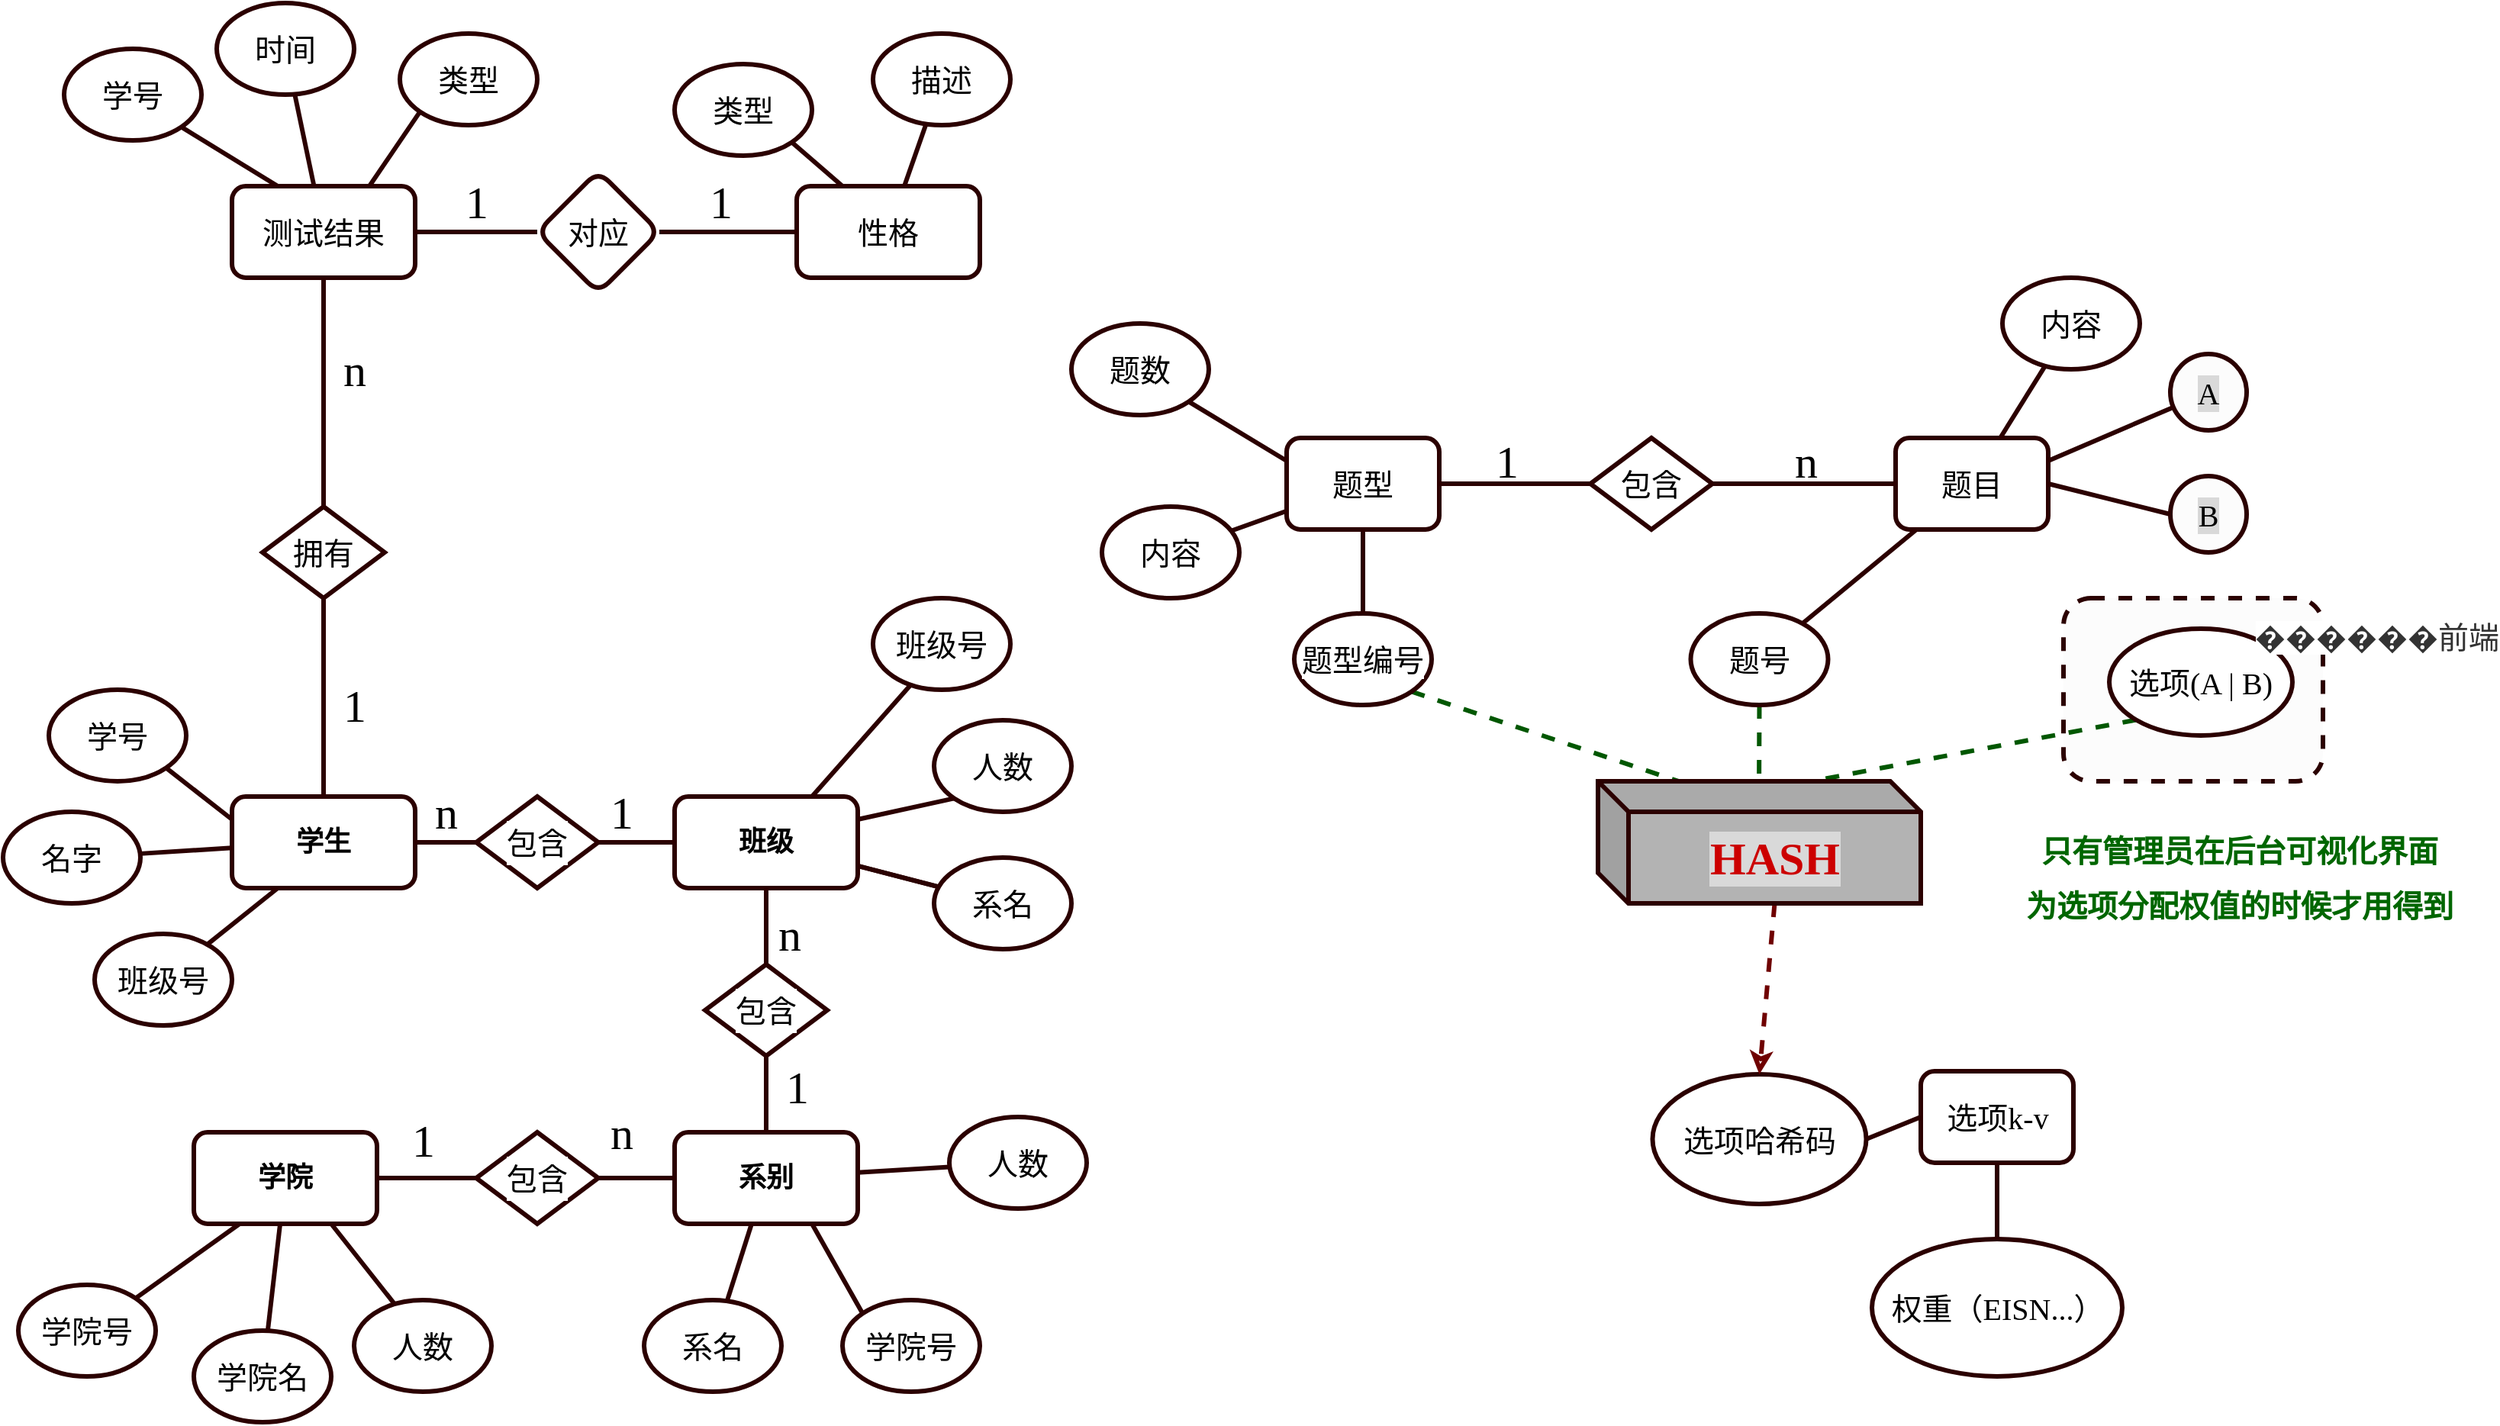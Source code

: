 <mxfile version="18.1.3" type="github">
  <diagram id="qG5074VbgZ858oA-u2bF" name="Page-1">
    <mxGraphModel dx="1176" dy="1873" grid="1" gridSize="10" guides="1" tooltips="1" connect="1" arrows="1" fold="1" page="1" pageScale="1" pageWidth="827" pageHeight="1169" math="0" shadow="0">
      <root>
        <mxCell id="0" />
        <mxCell id="1" parent="0" />
        <mxCell id="IEl4pKbomUtRXo-w_HsP-146" value="" style="rounded=1;whiteSpace=wrap;html=1;labelBackgroundColor=#D9D9D9;fontFamily=Comic Sans MS;fontSize=30;fontColor=#000000;strokeColor=#2B0000;strokeWidth=3;fillColor=#FCFCFC;dashed=1;" vertex="1" parent="1">
          <mxGeometry x="1390" y="230" width="170" height="120" as="geometry" />
        </mxCell>
        <mxCell id="IEl4pKbomUtRXo-w_HsP-25" style="rounded=0;orthogonalLoop=1;jettySize=auto;html=1;exitX=0.25;exitY=1;exitDx=0;exitDy=0;fontFamily=Comic Sans MS;fontSize=20;fontColor=default;startArrow=none;startFill=0;endArrow=none;endFill=0;strokeColor=#2B0000;strokeWidth=3;" edge="1" parent="1" source="IEl4pKbomUtRXo-w_HsP-2" target="IEl4pKbomUtRXo-w_HsP-24">
          <mxGeometry relative="1" as="geometry" />
        </mxCell>
        <mxCell id="IEl4pKbomUtRXo-w_HsP-2" value="&lt;h2&gt;&lt;font&gt;学生&lt;/font&gt;&lt;/h2&gt;" style="rounded=1;whiteSpace=wrap;html=1;labelBackgroundColor=default;fontFamily=Comic Sans MS;fontSize=12;fontColor=default;strokeColor=#2B0000;fillColor=default;fontStyle=1;strokeWidth=3;" vertex="1" parent="1">
          <mxGeometry x="190" y="360" width="120" height="60" as="geometry" />
        </mxCell>
        <mxCell id="IEl4pKbomUtRXo-w_HsP-20" value="" style="edgeStyle=orthogonalEdgeStyle;curved=1;rounded=0;orthogonalLoop=1;jettySize=auto;html=1;fontFamily=Comic Sans MS;fontSize=20;fontColor=default;startArrow=none;startFill=0;endArrow=none;endFill=0;strokeColor=#2B0000;strokeWidth=3;" edge="1" parent="1" source="IEl4pKbomUtRXo-w_HsP-3" target="IEl4pKbomUtRXo-w_HsP-8">
          <mxGeometry relative="1" as="geometry" />
        </mxCell>
        <mxCell id="IEl4pKbomUtRXo-w_HsP-31" style="edgeStyle=none;rounded=0;orthogonalLoop=1;jettySize=auto;html=1;exitX=0.75;exitY=0;exitDx=0;exitDy=0;entryX=0.28;entryY=0.937;entryDx=0;entryDy=0;entryPerimeter=0;fontFamily=Comic Sans MS;fontSize=20;fontColor=default;startArrow=none;startFill=0;endArrow=none;endFill=0;strokeColor=#2B0000;strokeWidth=3;" edge="1" parent="1" source="IEl4pKbomUtRXo-w_HsP-3" target="IEl4pKbomUtRXo-w_HsP-28">
          <mxGeometry relative="1" as="geometry" />
        </mxCell>
        <mxCell id="IEl4pKbomUtRXo-w_HsP-32" value="" style="edgeStyle=none;rounded=0;orthogonalLoop=1;jettySize=auto;html=1;fontFamily=Comic Sans MS;fontSize=20;fontColor=default;startArrow=none;startFill=0;endArrow=none;endFill=0;strokeColor=#2B0000;strokeWidth=3;" edge="1" parent="1" source="IEl4pKbomUtRXo-w_HsP-3" target="IEl4pKbomUtRXo-w_HsP-30">
          <mxGeometry relative="1" as="geometry" />
        </mxCell>
        <mxCell id="IEl4pKbomUtRXo-w_HsP-33" value="" style="edgeStyle=none;rounded=0;orthogonalLoop=1;jettySize=auto;html=1;fontFamily=Comic Sans MS;fontSize=20;fontColor=default;startArrow=none;startFill=0;endArrow=none;endFill=0;strokeColor=#2B0000;strokeWidth=3;" edge="1" parent="1" source="IEl4pKbomUtRXo-w_HsP-3" target="IEl4pKbomUtRXo-w_HsP-30">
          <mxGeometry relative="1" as="geometry" />
        </mxCell>
        <mxCell id="IEl4pKbomUtRXo-w_HsP-3" value="&lt;h2&gt;班级&lt;/h2&gt;" style="rounded=1;whiteSpace=wrap;html=1;labelBackgroundColor=default;fontFamily=Comic Sans MS;fontSize=12;fontColor=default;strokeColor=#2B0000;fillColor=default;fontStyle=1;strokeWidth=3;" vertex="1" parent="1">
          <mxGeometry x="480" y="360" width="120" height="60" as="geometry" />
        </mxCell>
        <mxCell id="IEl4pKbomUtRXo-w_HsP-18" value="" style="edgeStyle=orthogonalEdgeStyle;curved=1;rounded=0;orthogonalLoop=1;jettySize=auto;html=1;fontFamily=Comic Sans MS;fontSize=20;fontColor=default;startArrow=none;startFill=0;endArrow=none;endFill=0;strokeColor=#2B0000;strokeWidth=3;" edge="1" parent="1" source="IEl4pKbomUtRXo-w_HsP-4" target="IEl4pKbomUtRXo-w_HsP-7">
          <mxGeometry relative="1" as="geometry" />
        </mxCell>
        <mxCell id="IEl4pKbomUtRXo-w_HsP-37" value="" style="edgeStyle=none;rounded=0;orthogonalLoop=1;jettySize=auto;html=1;fontFamily=Comic Sans MS;fontSize=20;fontColor=default;startArrow=none;startFill=0;endArrow=none;endFill=0;strokeColor=#2B0000;strokeWidth=3;" edge="1" parent="1" source="IEl4pKbomUtRXo-w_HsP-4" target="IEl4pKbomUtRXo-w_HsP-36">
          <mxGeometry relative="1" as="geometry" />
        </mxCell>
        <mxCell id="IEl4pKbomUtRXo-w_HsP-142" value="" style="edgeStyle=none;rounded=0;orthogonalLoop=1;jettySize=auto;html=1;fontFamily=Comic Sans MS;fontSize=30;fontColor=#000000;startArrow=none;startFill=0;endArrow=none;endFill=0;strokeColor=#2B0000;strokeWidth=3;" edge="1" parent="1" source="IEl4pKbomUtRXo-w_HsP-4" target="IEl4pKbomUtRXo-w_HsP-140">
          <mxGeometry relative="1" as="geometry" />
        </mxCell>
        <mxCell id="IEl4pKbomUtRXo-w_HsP-4" value="&lt;h2 style=&quot;&quot;&gt;系别&lt;/h2&gt;" style="rounded=1;whiteSpace=wrap;html=1;labelBackgroundColor=default;fontFamily=Comic Sans MS;fontSize=12;fontColor=default;strokeColor=#2B0000;fillColor=default;fontStyle=1;strokeWidth=3;" vertex="1" parent="1">
          <mxGeometry x="480" y="580" width="120" height="60" as="geometry" />
        </mxCell>
        <mxCell id="IEl4pKbomUtRXo-w_HsP-104" value="" style="edgeStyle=none;rounded=0;orthogonalLoop=1;jettySize=auto;html=1;fontFamily=Comic Sans MS;fontSize=30;fontColor=#000000;startArrow=none;startFill=0;endArrow=none;endFill=0;strokeColor=#2B0000;strokeWidth=3;" edge="1" parent="1" source="IEl4pKbomUtRXo-w_HsP-5" target="IEl4pKbomUtRXo-w_HsP-6">
          <mxGeometry relative="1" as="geometry" />
        </mxCell>
        <mxCell id="IEl4pKbomUtRXo-w_HsP-144" style="edgeStyle=none;rounded=0;orthogonalLoop=1;jettySize=auto;html=1;exitX=0.75;exitY=1;exitDx=0;exitDy=0;entryX=0.289;entryY=0.032;entryDx=0;entryDy=0;entryPerimeter=0;fontFamily=Comic Sans MS;fontSize=30;fontColor=#000000;startArrow=none;startFill=0;endArrow=none;endFill=0;strokeColor=#2B0000;strokeWidth=3;" edge="1" parent="1" source="IEl4pKbomUtRXo-w_HsP-5" target="IEl4pKbomUtRXo-w_HsP-143">
          <mxGeometry relative="1" as="geometry" />
        </mxCell>
        <mxCell id="IEl4pKbomUtRXo-w_HsP-5" value="&lt;h2 style=&quot;&quot;&gt;学院&lt;/h2&gt;" style="rounded=1;whiteSpace=wrap;html=1;labelBackgroundColor=default;fontFamily=Comic Sans MS;fontSize=12;fontColor=default;strokeColor=#2B0000;fillColor=default;fontStyle=1;strokeWidth=3;" vertex="1" parent="1">
          <mxGeometry x="165" y="580" width="120" height="60" as="geometry" />
        </mxCell>
        <mxCell id="IEl4pKbomUtRXo-w_HsP-17" style="edgeStyle=orthogonalEdgeStyle;curved=1;rounded=0;orthogonalLoop=1;jettySize=auto;html=1;exitX=1;exitY=0.5;exitDx=0;exitDy=0;entryX=0;entryY=0.5;entryDx=0;entryDy=0;fontFamily=Comic Sans MS;fontSize=20;fontColor=default;startArrow=none;startFill=0;endArrow=none;endFill=0;strokeColor=#2B0000;strokeWidth=3;" edge="1" parent="1" source="IEl4pKbomUtRXo-w_HsP-6" target="IEl4pKbomUtRXo-w_HsP-4">
          <mxGeometry relative="1" as="geometry" />
        </mxCell>
        <mxCell id="IEl4pKbomUtRXo-w_HsP-6" value="&lt;span style=&quot;font-size: 20px;&quot;&gt;包含&lt;/span&gt;" style="rhombus;whiteSpace=wrap;html=1;labelBackgroundColor=default;fontFamily=Comic Sans MS;fontSize=24;fontColor=default;strokeColor=#2B0000;fillColor=default;strokeWidth=3;" vertex="1" parent="1">
          <mxGeometry x="350" y="580" width="80" height="60" as="geometry" />
        </mxCell>
        <mxCell id="IEl4pKbomUtRXo-w_HsP-19" value="" style="edgeStyle=orthogonalEdgeStyle;curved=1;rounded=0;orthogonalLoop=1;jettySize=auto;html=1;fontFamily=Comic Sans MS;fontSize=20;fontColor=default;startArrow=none;startFill=0;endArrow=none;endFill=0;strokeColor=#2B0000;strokeWidth=3;" edge="1" parent="1" source="IEl4pKbomUtRXo-w_HsP-7" target="IEl4pKbomUtRXo-w_HsP-3">
          <mxGeometry relative="1" as="geometry" />
        </mxCell>
        <mxCell id="IEl4pKbomUtRXo-w_HsP-7" value="&lt;span style=&quot;font-size: 20px;&quot;&gt;包含&lt;/span&gt;" style="rhombus;whiteSpace=wrap;html=1;labelBackgroundColor=default;fontFamily=Comic Sans MS;fontSize=24;fontColor=default;strokeColor=#2B0000;fillColor=default;strokeWidth=3;" vertex="1" parent="1">
          <mxGeometry x="500" y="470" width="80" height="60" as="geometry" />
        </mxCell>
        <mxCell id="IEl4pKbomUtRXo-w_HsP-21" value="" style="edgeStyle=orthogonalEdgeStyle;curved=1;rounded=0;orthogonalLoop=1;jettySize=auto;html=1;fontFamily=Comic Sans MS;fontSize=20;fontColor=default;startArrow=none;startFill=0;endArrow=none;endFill=0;strokeColor=#2B0000;strokeWidth=3;" edge="1" parent="1" source="IEl4pKbomUtRXo-w_HsP-8" target="IEl4pKbomUtRXo-w_HsP-2">
          <mxGeometry relative="1" as="geometry" />
        </mxCell>
        <mxCell id="IEl4pKbomUtRXo-w_HsP-8" value="&lt;font style=&quot;font-size: 20px;&quot;&gt;包含&lt;/font&gt;" style="rhombus;whiteSpace=wrap;html=1;labelBackgroundColor=default;fontFamily=Comic Sans MS;fontSize=24;fontColor=default;strokeColor=#2B0000;fillColor=default;strokeWidth=3;" vertex="1" parent="1">
          <mxGeometry x="350" y="360" width="80" height="60" as="geometry" />
        </mxCell>
        <mxCell id="IEl4pKbomUtRXo-w_HsP-27" style="edgeStyle=none;rounded=0;orthogonalLoop=1;jettySize=auto;html=1;exitX=1;exitY=1;exitDx=0;exitDy=0;entryX=0;entryY=0.25;entryDx=0;entryDy=0;fontFamily=Comic Sans MS;fontSize=20;fontColor=default;startArrow=none;startFill=0;endArrow=none;endFill=0;strokeColor=#2B0000;strokeWidth=3;" edge="1" parent="1" source="IEl4pKbomUtRXo-w_HsP-22" target="IEl4pKbomUtRXo-w_HsP-2">
          <mxGeometry relative="1" as="geometry" />
        </mxCell>
        <mxCell id="IEl4pKbomUtRXo-w_HsP-22" value="学号" style="ellipse;whiteSpace=wrap;html=1;labelBackgroundColor=default;fontFamily=Comic Sans MS;fontSize=20;fontColor=default;strokeColor=#2B0000;fillColor=default;strokeWidth=3;" vertex="1" parent="1">
          <mxGeometry x="70" y="290" width="90" height="60" as="geometry" />
        </mxCell>
        <mxCell id="IEl4pKbomUtRXo-w_HsP-26" value="" style="edgeStyle=none;rounded=0;orthogonalLoop=1;jettySize=auto;html=1;fontFamily=Comic Sans MS;fontSize=20;fontColor=default;startArrow=none;startFill=0;endArrow=none;endFill=0;strokeColor=#2B0000;strokeWidth=3;" edge="1" parent="1" source="IEl4pKbomUtRXo-w_HsP-23" target="IEl4pKbomUtRXo-w_HsP-2">
          <mxGeometry relative="1" as="geometry" />
        </mxCell>
        <mxCell id="IEl4pKbomUtRXo-w_HsP-23" value="名字" style="ellipse;whiteSpace=wrap;html=1;labelBackgroundColor=default;fontFamily=Comic Sans MS;fontSize=20;fontColor=default;strokeColor=#2B0000;fillColor=default;strokeWidth=3;" vertex="1" parent="1">
          <mxGeometry x="40" y="370" width="90" height="60" as="geometry" />
        </mxCell>
        <mxCell id="IEl4pKbomUtRXo-w_HsP-24" value="班级号" style="ellipse;whiteSpace=wrap;html=1;labelBackgroundColor=default;fontFamily=Comic Sans MS;fontSize=20;fontColor=default;strokeColor=#2B0000;fillColor=default;strokeWidth=3;" vertex="1" parent="1">
          <mxGeometry x="100" y="450" width="90" height="60" as="geometry" />
        </mxCell>
        <mxCell id="IEl4pKbomUtRXo-w_HsP-28" value="班级号" style="ellipse;whiteSpace=wrap;html=1;labelBackgroundColor=default;fontFamily=Comic Sans MS;fontSize=20;fontColor=default;strokeColor=#2B0000;fillColor=default;strokeWidth=3;" vertex="1" parent="1">
          <mxGeometry x="610" y="230" width="90" height="60" as="geometry" />
        </mxCell>
        <mxCell id="IEl4pKbomUtRXo-w_HsP-34" style="edgeStyle=none;rounded=0;orthogonalLoop=1;jettySize=auto;html=1;exitX=0;exitY=1;exitDx=0;exitDy=0;entryX=1;entryY=0.25;entryDx=0;entryDy=0;fontFamily=Comic Sans MS;fontSize=20;fontColor=default;startArrow=none;startFill=0;endArrow=none;endFill=0;strokeColor=#2B0000;strokeWidth=3;" edge="1" parent="1" source="IEl4pKbomUtRXo-w_HsP-29" target="IEl4pKbomUtRXo-w_HsP-3">
          <mxGeometry relative="1" as="geometry" />
        </mxCell>
        <mxCell id="IEl4pKbomUtRXo-w_HsP-29" value="人数" style="ellipse;whiteSpace=wrap;html=1;labelBackgroundColor=default;fontFamily=Comic Sans MS;fontSize=20;fontColor=default;strokeColor=#2B0000;fillColor=default;strokeWidth=3;" vertex="1" parent="1">
          <mxGeometry x="650" y="310" width="90" height="60" as="geometry" />
        </mxCell>
        <mxCell id="IEl4pKbomUtRXo-w_HsP-30" value="系名" style="ellipse;whiteSpace=wrap;html=1;labelBackgroundColor=default;fontFamily=Comic Sans MS;fontSize=20;fontColor=default;strokeColor=#2B0000;fillColor=default;strokeWidth=3;" vertex="1" parent="1">
          <mxGeometry x="650" y="400" width="90" height="60" as="geometry" />
        </mxCell>
        <mxCell id="IEl4pKbomUtRXo-w_HsP-39" style="edgeStyle=none;rounded=0;orthogonalLoop=1;jettySize=auto;html=1;exitX=0;exitY=0;exitDx=0;exitDy=0;entryX=0.75;entryY=1;entryDx=0;entryDy=0;fontFamily=Comic Sans MS;fontSize=20;fontColor=default;startArrow=none;startFill=0;endArrow=none;endFill=0;strokeColor=#2B0000;strokeWidth=3;" edge="1" parent="1" source="IEl4pKbomUtRXo-w_HsP-35" target="IEl4pKbomUtRXo-w_HsP-4">
          <mxGeometry relative="1" as="geometry" />
        </mxCell>
        <mxCell id="IEl4pKbomUtRXo-w_HsP-35" value="学院号" style="ellipse;whiteSpace=wrap;html=1;labelBackgroundColor=default;fontFamily=Comic Sans MS;fontSize=20;fontColor=default;strokeColor=#2B0000;fillColor=default;strokeWidth=3;" vertex="1" parent="1">
          <mxGeometry x="590" y="690" width="90" height="60" as="geometry" />
        </mxCell>
        <mxCell id="IEl4pKbomUtRXo-w_HsP-36" value="系名" style="ellipse;whiteSpace=wrap;html=1;labelBackgroundColor=default;fontFamily=Comic Sans MS;fontSize=20;fontColor=default;strokeColor=#2B0000;fillColor=default;strokeWidth=3;" vertex="1" parent="1">
          <mxGeometry x="460" y="690" width="90" height="60" as="geometry" />
        </mxCell>
        <mxCell id="IEl4pKbomUtRXo-w_HsP-42" style="edgeStyle=none;rounded=0;orthogonalLoop=1;jettySize=auto;html=1;exitX=1;exitY=0;exitDx=0;exitDy=0;entryX=0.25;entryY=1;entryDx=0;entryDy=0;fontFamily=Comic Sans MS;fontSize=20;fontColor=default;startArrow=none;startFill=0;endArrow=none;endFill=0;strokeColor=#2B0000;strokeWidth=3;" edge="1" parent="1" source="IEl4pKbomUtRXo-w_HsP-40" target="IEl4pKbomUtRXo-w_HsP-5">
          <mxGeometry relative="1" as="geometry" />
        </mxCell>
        <mxCell id="IEl4pKbomUtRXo-w_HsP-40" value="学院号" style="ellipse;whiteSpace=wrap;html=1;labelBackgroundColor=default;fontFamily=Comic Sans MS;fontSize=20;fontColor=default;strokeColor=#2B0000;fillColor=default;strokeWidth=3;" vertex="1" parent="1">
          <mxGeometry x="50" y="680" width="90" height="60" as="geometry" />
        </mxCell>
        <mxCell id="IEl4pKbomUtRXo-w_HsP-43" value="" style="edgeStyle=none;rounded=0;orthogonalLoop=1;jettySize=auto;html=1;fontFamily=Comic Sans MS;fontSize=20;fontColor=default;startArrow=none;startFill=0;endArrow=none;endFill=0;strokeColor=#2B0000;strokeWidth=3;" edge="1" parent="1" source="IEl4pKbomUtRXo-w_HsP-41" target="IEl4pKbomUtRXo-w_HsP-5">
          <mxGeometry relative="1" as="geometry" />
        </mxCell>
        <mxCell id="IEl4pKbomUtRXo-w_HsP-41" value="学院名" style="ellipse;whiteSpace=wrap;html=1;labelBackgroundColor=default;fontFamily=Comic Sans MS;fontSize=20;fontColor=default;strokeColor=#2B0000;fillColor=default;strokeWidth=3;" vertex="1" parent="1">
          <mxGeometry x="165" y="710" width="90" height="60" as="geometry" />
        </mxCell>
        <mxCell id="IEl4pKbomUtRXo-w_HsP-46" value="" style="edgeStyle=none;rounded=0;orthogonalLoop=1;jettySize=auto;html=1;fontFamily=Comic Sans MS;fontSize=20;fontColor=default;startArrow=none;startFill=0;endArrow=none;endFill=0;strokeColor=#2B0000;strokeWidth=3;" edge="1" parent="1" source="IEl4pKbomUtRXo-w_HsP-44" target="IEl4pKbomUtRXo-w_HsP-45">
          <mxGeometry relative="1" as="geometry" />
        </mxCell>
        <mxCell id="IEl4pKbomUtRXo-w_HsP-118" value="" style="edgeStyle=none;rounded=0;orthogonalLoop=1;jettySize=auto;html=1;fontFamily=Comic Sans MS;fontSize=30;fontColor=#000000;startArrow=none;startFill=0;endArrow=none;endFill=0;strokeColor=#2B0000;strokeWidth=3;" edge="1" parent="1" source="IEl4pKbomUtRXo-w_HsP-44" target="IEl4pKbomUtRXo-w_HsP-117">
          <mxGeometry relative="1" as="geometry" />
        </mxCell>
        <mxCell id="IEl4pKbomUtRXo-w_HsP-44" value="测试结果" style="rounded=1;whiteSpace=wrap;html=1;labelBackgroundColor=default;fontFamily=Comic Sans MS;fontSize=20;fontColor=default;strokeColor=#2B0000;fillColor=default;strokeWidth=3;" vertex="1" parent="1">
          <mxGeometry x="190" y="-40" width="120" height="60" as="geometry" />
        </mxCell>
        <mxCell id="IEl4pKbomUtRXo-w_HsP-47" value="" style="edgeStyle=none;rounded=0;orthogonalLoop=1;jettySize=auto;html=1;fontFamily=Comic Sans MS;fontSize=20;fontColor=default;startArrow=none;startFill=0;endArrow=none;endFill=0;strokeColor=#2B0000;strokeWidth=3;" edge="1" parent="1" source="IEl4pKbomUtRXo-w_HsP-45" target="IEl4pKbomUtRXo-w_HsP-2">
          <mxGeometry relative="1" as="geometry" />
        </mxCell>
        <mxCell id="IEl4pKbomUtRXo-w_HsP-45" value="拥有" style="rhombus;whiteSpace=wrap;html=1;labelBackgroundColor=default;fontFamily=Comic Sans MS;fontSize=20;fontColor=default;strokeColor=#2B0000;fillColor=default;strokeWidth=3;" vertex="1" parent="1">
          <mxGeometry x="210" y="170" width="80" height="60" as="geometry" />
        </mxCell>
        <mxCell id="IEl4pKbomUtRXo-w_HsP-51" style="edgeStyle=none;rounded=0;orthogonalLoop=1;jettySize=auto;html=1;exitX=1;exitY=1;exitDx=0;exitDy=0;entryX=0.25;entryY=0;entryDx=0;entryDy=0;fontFamily=Comic Sans MS;fontSize=20;fontColor=default;startArrow=none;startFill=0;endArrow=none;endFill=0;strokeColor=#2B0000;strokeWidth=3;" edge="1" parent="1" source="IEl4pKbomUtRXo-w_HsP-48" target="IEl4pKbomUtRXo-w_HsP-44">
          <mxGeometry relative="1" as="geometry" />
        </mxCell>
        <mxCell id="IEl4pKbomUtRXo-w_HsP-48" value="学号" style="ellipse;whiteSpace=wrap;html=1;labelBackgroundColor=default;fontFamily=Comic Sans MS;fontSize=20;fontColor=default;strokeColor=#2B0000;fillColor=default;strokeWidth=3;" vertex="1" parent="1">
          <mxGeometry x="80" y="-130" width="90" height="60" as="geometry" />
        </mxCell>
        <mxCell id="IEl4pKbomUtRXo-w_HsP-52" value="" style="edgeStyle=none;rounded=0;orthogonalLoop=1;jettySize=auto;html=1;fontFamily=Comic Sans MS;fontSize=20;fontColor=default;startArrow=none;startFill=0;endArrow=none;endFill=0;strokeColor=#2B0000;strokeWidth=3;" edge="1" parent="1" source="IEl4pKbomUtRXo-w_HsP-49" target="IEl4pKbomUtRXo-w_HsP-44">
          <mxGeometry relative="1" as="geometry" />
        </mxCell>
        <mxCell id="IEl4pKbomUtRXo-w_HsP-49" value="时间" style="ellipse;whiteSpace=wrap;html=1;labelBackgroundColor=default;fontFamily=Comic Sans MS;fontSize=20;fontColor=default;strokeColor=#2B0000;fillColor=default;strokeWidth=3;" vertex="1" parent="1">
          <mxGeometry x="180" y="-160" width="90" height="60" as="geometry" />
        </mxCell>
        <mxCell id="IEl4pKbomUtRXo-w_HsP-57" style="edgeStyle=none;rounded=0;orthogonalLoop=1;jettySize=auto;html=1;exitX=0;exitY=1;exitDx=0;exitDy=0;entryX=0.75;entryY=0;entryDx=0;entryDy=0;fontFamily=Comic Sans MS;fontSize=20;fontColor=default;startArrow=none;startFill=0;endArrow=none;endFill=0;strokeColor=#2B0000;strokeWidth=3;" edge="1" parent="1" source="IEl4pKbomUtRXo-w_HsP-50" target="IEl4pKbomUtRXo-w_HsP-44">
          <mxGeometry relative="1" as="geometry" />
        </mxCell>
        <mxCell id="IEl4pKbomUtRXo-w_HsP-50" value="类型" style="ellipse;whiteSpace=wrap;html=1;labelBackgroundColor=default;fontFamily=Comic Sans MS;fontSize=20;fontColor=default;strokeColor=#2B0000;fillColor=default;strokeWidth=3;" vertex="1" parent="1">
          <mxGeometry x="300" y="-140" width="90" height="60" as="geometry" />
        </mxCell>
        <mxCell id="IEl4pKbomUtRXo-w_HsP-55" value="题型" style="rounded=1;whiteSpace=wrap;html=1;labelBackgroundColor=default;fontFamily=Comic Sans MS;fontSize=20;fontColor=default;strokeColor=#2B0000;fillColor=default;strokeWidth=3;" vertex="1" parent="1">
          <mxGeometry x="881" y="125" width="100" height="60" as="geometry" />
        </mxCell>
        <mxCell id="IEl4pKbomUtRXo-w_HsP-59" value="" style="edgeStyle=none;rounded=0;orthogonalLoop=1;jettySize=auto;html=1;fontFamily=Comic Sans MS;fontSize=20;fontColor=default;startArrow=none;startFill=0;endArrow=none;endFill=0;strokeColor=#2B0000;strokeWidth=3;" edge="1" parent="1" source="IEl4pKbomUtRXo-w_HsP-58" target="IEl4pKbomUtRXo-w_HsP-55">
          <mxGeometry relative="1" as="geometry" />
        </mxCell>
        <mxCell id="IEl4pKbomUtRXo-w_HsP-131" style="edgeStyle=none;rounded=0;orthogonalLoop=1;jettySize=auto;html=1;exitX=1;exitY=1;exitDx=0;exitDy=0;entryX=0.254;entryY=0.004;entryDx=0;entryDy=0;entryPerimeter=0;fontFamily=Comic Sans MS;fontSize=30;fontColor=#000000;startArrow=none;startFill=0;endArrow=none;endFill=0;strokeColor=#005700;strokeWidth=3;dashed=1;fillColor=#008a00;" edge="1" parent="1" source="IEl4pKbomUtRXo-w_HsP-58" target="IEl4pKbomUtRXo-w_HsP-130">
          <mxGeometry relative="1" as="geometry" />
        </mxCell>
        <mxCell id="IEl4pKbomUtRXo-w_HsP-58" value="题型编号" style="ellipse;whiteSpace=wrap;html=1;labelBackgroundColor=default;fontFamily=Comic Sans MS;fontSize=20;fontColor=default;strokeColor=#2B0000;fillColor=default;strokeWidth=3;" vertex="1" parent="1">
          <mxGeometry x="886" y="240" width="90" height="60" as="geometry" />
        </mxCell>
        <mxCell id="IEl4pKbomUtRXo-w_HsP-101" style="edgeStyle=none;rounded=0;orthogonalLoop=1;jettySize=auto;html=1;exitX=0;exitY=0.5;exitDx=0;exitDy=0;entryX=1;entryY=0.5;entryDx=0;entryDy=0;fontFamily=Comic Sans MS;fontSize=30;fontColor=#000000;startArrow=none;startFill=0;endArrow=none;endFill=0;strokeColor=#2B0000;strokeWidth=3;" edge="1" parent="1" source="IEl4pKbomUtRXo-w_HsP-60" target="IEl4pKbomUtRXo-w_HsP-73">
          <mxGeometry relative="1" as="geometry" />
        </mxCell>
        <mxCell id="IEl4pKbomUtRXo-w_HsP-151" style="edgeStyle=none;rounded=0;orthogonalLoop=1;jettySize=auto;html=1;exitX=1;exitY=0.5;exitDx=0;exitDy=0;entryX=0;entryY=0.5;entryDx=0;entryDy=0;fontFamily=Comic Sans MS;fontSize=20;fontColor=#000000;startArrow=none;startFill=0;endArrow=none;endFill=0;strokeColor=#2B0000;strokeWidth=3;" edge="1" parent="1" source="IEl4pKbomUtRXo-w_HsP-60" target="IEl4pKbomUtRXo-w_HsP-149">
          <mxGeometry relative="1" as="geometry" />
        </mxCell>
        <mxCell id="IEl4pKbomUtRXo-w_HsP-155" style="edgeStyle=none;rounded=0;orthogonalLoop=1;jettySize=auto;html=1;exitX=1;exitY=0.25;exitDx=0;exitDy=0;fontFamily=Comic Sans MS;fontSize=20;fontColor=#000000;startArrow=none;startFill=0;endArrow=none;endFill=0;strokeColor=#2B0000;strokeWidth=3;" edge="1" parent="1" source="IEl4pKbomUtRXo-w_HsP-60" target="IEl4pKbomUtRXo-w_HsP-148">
          <mxGeometry relative="1" as="geometry" />
        </mxCell>
        <mxCell id="IEl4pKbomUtRXo-w_HsP-60" value="题目" style="rounded=1;whiteSpace=wrap;html=1;labelBackgroundColor=default;fontFamily=Comic Sans MS;fontSize=20;fontColor=default;strokeColor=#2B0000;fillColor=default;strokeWidth=3;" vertex="1" parent="1">
          <mxGeometry x="1280" y="125" width="100" height="60" as="geometry" />
        </mxCell>
        <mxCell id="IEl4pKbomUtRXo-w_HsP-65" value="" style="edgeStyle=none;rounded=0;orthogonalLoop=1;jettySize=auto;html=1;fontFamily=Comic Sans MS;fontSize=20;fontColor=default;startArrow=none;startFill=0;endArrow=none;endFill=0;strokeColor=#2B0000;strokeWidth=3;" edge="1" parent="1" source="IEl4pKbomUtRXo-w_HsP-62" target="IEl4pKbomUtRXo-w_HsP-60">
          <mxGeometry relative="1" as="geometry" />
        </mxCell>
        <mxCell id="IEl4pKbomUtRXo-w_HsP-132" style="edgeStyle=none;rounded=0;orthogonalLoop=1;jettySize=auto;html=1;exitX=0.5;exitY=1;exitDx=0;exitDy=0;entryX=0.499;entryY=0.004;entryDx=0;entryDy=0;entryPerimeter=0;fontFamily=Comic Sans MS;fontSize=30;fontColor=#000000;startArrow=none;startFill=0;endArrow=none;endFill=0;strokeColor=#005700;strokeWidth=3;dashed=1;fillColor=#008a00;" edge="1" parent="1" source="IEl4pKbomUtRXo-w_HsP-62" target="IEl4pKbomUtRXo-w_HsP-130">
          <mxGeometry relative="1" as="geometry" />
        </mxCell>
        <mxCell id="IEl4pKbomUtRXo-w_HsP-62" value="题号" style="ellipse;whiteSpace=wrap;html=1;labelBackgroundColor=default;fontFamily=Comic Sans MS;fontSize=20;fontColor=default;strokeColor=#2B0000;fillColor=default;strokeWidth=3;" vertex="1" parent="1">
          <mxGeometry x="1145.75" y="240" width="90" height="60" as="geometry" />
        </mxCell>
        <mxCell id="IEl4pKbomUtRXo-w_HsP-66" value="" style="edgeStyle=none;rounded=0;orthogonalLoop=1;jettySize=auto;html=1;fontFamily=Comic Sans MS;fontSize=20;fontColor=default;startArrow=none;startFill=0;endArrow=none;endFill=0;strokeColor=#2B0000;strokeWidth=3;" edge="1" parent="1" source="IEl4pKbomUtRXo-w_HsP-63" target="IEl4pKbomUtRXo-w_HsP-60">
          <mxGeometry relative="1" as="geometry" />
        </mxCell>
        <mxCell id="IEl4pKbomUtRXo-w_HsP-63" value="内容" style="ellipse;whiteSpace=wrap;html=1;labelBackgroundColor=default;fontFamily=Comic Sans MS;fontSize=20;fontColor=default;strokeColor=#2B0000;fillColor=default;strokeWidth=3;" vertex="1" parent="1">
          <mxGeometry x="1350" y="20" width="90" height="60" as="geometry" />
        </mxCell>
        <mxCell id="IEl4pKbomUtRXo-w_HsP-133" style="edgeStyle=none;rounded=0;orthogonalLoop=1;jettySize=auto;html=1;exitX=0;exitY=1;exitDx=0;exitDy=0;entryX=0.677;entryY=-0.008;entryDx=0;entryDy=0;entryPerimeter=0;dashed=1;fontFamily=Comic Sans MS;fontSize=30;fontColor=#000000;startArrow=none;startFill=0;endArrow=none;endFill=0;strokeColor=#005700;strokeWidth=3;fillColor=#008a00;" edge="1" parent="1" source="IEl4pKbomUtRXo-w_HsP-64" target="IEl4pKbomUtRXo-w_HsP-130">
          <mxGeometry relative="1" as="geometry" />
        </mxCell>
        <mxCell id="IEl4pKbomUtRXo-w_HsP-64" value="选项(A | B)" style="ellipse;whiteSpace=wrap;html=1;labelBackgroundColor=#FFFFFF;fontFamily=Comic Sans MS;fontSize=20;fontColor=default;strokeColor=#2B0000;fillColor=default;strokeWidth=3;" vertex="1" parent="1">
          <mxGeometry x="1420" y="250" width="120" height="70" as="geometry" />
        </mxCell>
        <mxCell id="IEl4pKbomUtRXo-w_HsP-74" value="" style="edgeStyle=none;rounded=0;orthogonalLoop=1;jettySize=auto;html=1;fontFamily=Comic Sans MS;fontSize=20;fontColor=default;startArrow=none;startFill=0;endArrow=none;endFill=0;strokeColor=#2B0000;strokeWidth=3;" edge="1" parent="1" source="IEl4pKbomUtRXo-w_HsP-73" target="IEl4pKbomUtRXo-w_HsP-55">
          <mxGeometry relative="1" as="geometry" />
        </mxCell>
        <mxCell id="IEl4pKbomUtRXo-w_HsP-73" value="包含" style="rhombus;whiteSpace=wrap;html=1;labelBackgroundColor=default;fontFamily=Comic Sans MS;fontSize=20;fontColor=default;strokeColor=#2B0000;fillColor=default;strokeWidth=3;" vertex="1" parent="1">
          <mxGeometry x="1080" y="125" width="80" height="60" as="geometry" />
        </mxCell>
        <mxCell id="IEl4pKbomUtRXo-w_HsP-77" value="" style="edgeStyle=none;rounded=0;orthogonalLoop=1;jettySize=auto;html=1;fontFamily=Comic Sans MS;fontSize=20;fontColor=default;startArrow=none;startFill=0;endArrow=none;endFill=0;strokeColor=#2B0000;strokeWidth=3;" edge="1" parent="1" source="IEl4pKbomUtRXo-w_HsP-76" target="IEl4pKbomUtRXo-w_HsP-55">
          <mxGeometry relative="1" as="geometry" />
        </mxCell>
        <mxCell id="IEl4pKbomUtRXo-w_HsP-76" value="内容" style="ellipse;whiteSpace=wrap;html=1;labelBackgroundColor=default;fontFamily=Comic Sans MS;fontSize=20;fontColor=default;strokeColor=#2B0000;fillColor=default;strokeWidth=3;" vertex="1" parent="1">
          <mxGeometry x="760" y="170" width="90" height="60" as="geometry" />
        </mxCell>
        <mxCell id="IEl4pKbomUtRXo-w_HsP-94" style="edgeStyle=none;rounded=0;orthogonalLoop=1;jettySize=auto;html=1;exitX=1;exitY=1;exitDx=0;exitDy=0;entryX=0;entryY=0.25;entryDx=0;entryDy=0;fontFamily=Comic Sans MS;fontSize=20;fontColor=default;startArrow=none;startFill=0;endArrow=none;endFill=0;strokeColor=#2B0000;strokeWidth=3;" edge="1" parent="1" source="IEl4pKbomUtRXo-w_HsP-78" target="IEl4pKbomUtRXo-w_HsP-55">
          <mxGeometry relative="1" as="geometry" />
        </mxCell>
        <mxCell id="IEl4pKbomUtRXo-w_HsP-78" value="题数" style="ellipse;whiteSpace=wrap;html=1;labelBackgroundColor=default;fontFamily=Comic Sans MS;fontSize=20;fontColor=default;strokeColor=#2B0000;fillColor=default;strokeWidth=3;" vertex="1" parent="1">
          <mxGeometry x="740" y="50" width="90" height="60" as="geometry" />
        </mxCell>
        <mxCell id="IEl4pKbomUtRXo-w_HsP-83" value="选项k-v" style="rounded=1;whiteSpace=wrap;html=1;labelBackgroundColor=default;fontFamily=Comic Sans MS;fontSize=20;fontColor=default;strokeColor=#2B0000;fillColor=default;strokeWidth=3;" vertex="1" parent="1">
          <mxGeometry x="1296.5" y="540" width="100" height="60" as="geometry" />
        </mxCell>
        <mxCell id="IEl4pKbomUtRXo-w_HsP-137" style="edgeStyle=none;rounded=0;orthogonalLoop=1;jettySize=auto;html=1;exitX=1;exitY=0.5;exitDx=0;exitDy=0;entryX=0;entryY=0.5;entryDx=0;entryDy=0;fontFamily=Comic Sans MS;fontSize=30;fontColor=#CC0000;startArrow=none;startFill=0;endArrow=none;endFill=0;strokeColor=#2B0000;strokeWidth=3;" edge="1" parent="1" source="IEl4pKbomUtRXo-w_HsP-88" target="IEl4pKbomUtRXo-w_HsP-83">
          <mxGeometry relative="1" as="geometry" />
        </mxCell>
        <mxCell id="IEl4pKbomUtRXo-w_HsP-88" value="选项哈希码" style="ellipse;whiteSpace=wrap;html=1;labelBackgroundColor=default;fontFamily=Comic Sans MS;fontSize=20;fontColor=default;strokeColor=#2B0000;fillColor=default;strokeWidth=3;" vertex="1" parent="1">
          <mxGeometry x="1120.75" y="542" width="140" height="85" as="geometry" />
        </mxCell>
        <mxCell id="IEl4pKbomUtRXo-w_HsP-157" value="" style="edgeStyle=none;rounded=0;orthogonalLoop=1;jettySize=auto;html=1;fontFamily=Comic Sans MS;fontSize=20;fontColor=#000000;startArrow=none;startFill=0;endArrow=none;endFill=0;strokeColor=#2B0000;strokeWidth=3;" edge="1" parent="1" source="IEl4pKbomUtRXo-w_HsP-90" target="IEl4pKbomUtRXo-w_HsP-83">
          <mxGeometry relative="1" as="geometry" />
        </mxCell>
        <mxCell id="IEl4pKbomUtRXo-w_HsP-90" value="权重（EISN...）" style="ellipse;whiteSpace=wrap;html=1;labelBackgroundColor=default;fontFamily=Comic Sans MS;fontSize=20;fontColor=default;strokeColor=#2B0000;fillColor=default;strokeWidth=3;" vertex="1" parent="1">
          <mxGeometry x="1264.5" y="650" width="164" height="90" as="geometry" />
        </mxCell>
        <mxCell id="IEl4pKbomUtRXo-w_HsP-110" value="性格" style="rounded=1;whiteSpace=wrap;html=1;labelBackgroundColor=default;fontFamily=Comic Sans MS;fontSize=20;fontColor=default;strokeColor=#2B0000;fillColor=default;strokeWidth=3;" vertex="1" parent="1">
          <mxGeometry x="560" y="-40" width="120" height="60" as="geometry" />
        </mxCell>
        <mxCell id="IEl4pKbomUtRXo-w_HsP-111" style="edgeStyle=none;rounded=0;orthogonalLoop=1;jettySize=auto;html=1;exitX=1;exitY=1;exitDx=0;exitDy=0;entryX=0.25;entryY=0;entryDx=0;entryDy=0;fontFamily=Comic Sans MS;fontSize=20;fontColor=default;startArrow=none;startFill=0;endArrow=none;endFill=0;strokeColor=#2B0000;strokeWidth=3;" edge="1" parent="1" source="IEl4pKbomUtRXo-w_HsP-112" target="IEl4pKbomUtRXo-w_HsP-110">
          <mxGeometry relative="1" as="geometry" />
        </mxCell>
        <mxCell id="IEl4pKbomUtRXo-w_HsP-112" value="类型" style="ellipse;whiteSpace=wrap;html=1;labelBackgroundColor=default;fontFamily=Comic Sans MS;fontSize=20;fontColor=default;strokeColor=#2B0000;fillColor=default;strokeWidth=3;" vertex="1" parent="1">
          <mxGeometry x="480" y="-120" width="90" height="60" as="geometry" />
        </mxCell>
        <mxCell id="IEl4pKbomUtRXo-w_HsP-113" value="" style="edgeStyle=none;rounded=0;orthogonalLoop=1;jettySize=auto;html=1;fontFamily=Comic Sans MS;fontSize=20;fontColor=default;startArrow=none;startFill=0;endArrow=none;endFill=0;strokeColor=#2B0000;strokeWidth=3;" edge="1" parent="1" source="IEl4pKbomUtRXo-w_HsP-114" target="IEl4pKbomUtRXo-w_HsP-110">
          <mxGeometry relative="1" as="geometry" />
        </mxCell>
        <mxCell id="IEl4pKbomUtRXo-w_HsP-114" value="描述" style="ellipse;whiteSpace=wrap;html=1;labelBackgroundColor=default;fontFamily=Comic Sans MS;fontSize=20;fontColor=default;strokeColor=#2B0000;fillColor=default;strokeWidth=3;" vertex="1" parent="1">
          <mxGeometry x="610" y="-140" width="90" height="60" as="geometry" />
        </mxCell>
        <mxCell id="IEl4pKbomUtRXo-w_HsP-119" value="" style="edgeStyle=none;rounded=0;orthogonalLoop=1;jettySize=auto;html=1;fontFamily=Comic Sans MS;fontSize=30;fontColor=#000000;startArrow=none;startFill=0;endArrow=none;endFill=0;strokeColor=#2B0000;strokeWidth=3;" edge="1" parent="1" source="IEl4pKbomUtRXo-w_HsP-117" target="IEl4pKbomUtRXo-w_HsP-110">
          <mxGeometry relative="1" as="geometry" />
        </mxCell>
        <mxCell id="IEl4pKbomUtRXo-w_HsP-117" value="对应" style="rhombus;whiteSpace=wrap;html=1;fontSize=20;fontFamily=Comic Sans MS;strokeColor=#2B0000;rounded=1;labelBackgroundColor=default;strokeWidth=3;" vertex="1" parent="1">
          <mxGeometry x="390" y="-50" width="80" height="80" as="geometry" />
        </mxCell>
        <mxCell id="IEl4pKbomUtRXo-w_HsP-120" value="1" style="text;html=1;align=center;verticalAlign=middle;resizable=0;points=[];autosize=1;strokeColor=none;fillColor=none;fontSize=30;fontFamily=Comic Sans MS;fontColor=#000000;" vertex="1" parent="1">
          <mxGeometry x="335" y="-50" width="30" height="40" as="geometry" />
        </mxCell>
        <mxCell id="IEl4pKbomUtRXo-w_HsP-121" value="1" style="text;html=1;align=center;verticalAlign=middle;resizable=0;points=[];autosize=1;strokeColor=none;fillColor=none;fontSize=30;fontFamily=Comic Sans MS;fontColor=#000000;" vertex="1" parent="1">
          <mxGeometry x="495" y="-50" width="30" height="40" as="geometry" />
        </mxCell>
        <mxCell id="IEl4pKbomUtRXo-w_HsP-122" value="1" style="text;html=1;align=center;verticalAlign=middle;resizable=0;points=[];autosize=1;strokeColor=none;fillColor=none;fontSize=30;fontFamily=Comic Sans MS;fontColor=#000000;" vertex="1" parent="1">
          <mxGeometry x="255" y="280" width="30" height="40" as="geometry" />
        </mxCell>
        <mxCell id="IEl4pKbomUtRXo-w_HsP-123" value="n" style="text;html=1;align=center;verticalAlign=middle;resizable=0;points=[];autosize=1;strokeColor=none;fillColor=none;fontSize=30;fontFamily=Comic Sans MS;fontColor=#000000;" vertex="1" parent="1">
          <mxGeometry x="255" y="60" width="30" height="40" as="geometry" />
        </mxCell>
        <mxCell id="IEl4pKbomUtRXo-w_HsP-124" value="1" style="text;html=1;align=center;verticalAlign=middle;resizable=0;points=[];autosize=1;strokeColor=none;fillColor=none;fontSize=30;fontFamily=Comic Sans MS;fontColor=#000000;" vertex="1" parent="1">
          <mxGeometry x="430" y="350" width="30" height="40" as="geometry" />
        </mxCell>
        <mxCell id="IEl4pKbomUtRXo-w_HsP-125" value="n" style="text;html=1;align=center;verticalAlign=middle;resizable=0;points=[];autosize=1;strokeColor=none;fillColor=none;fontSize=30;fontFamily=Comic Sans MS;fontColor=#000000;" vertex="1" parent="1">
          <mxGeometry x="315" y="350" width="30" height="40" as="geometry" />
        </mxCell>
        <mxCell id="IEl4pKbomUtRXo-w_HsP-126" value="n" style="text;html=1;align=center;verticalAlign=middle;resizable=0;points=[];autosize=1;strokeColor=none;fillColor=none;fontSize=30;fontFamily=Comic Sans MS;fontColor=#000000;" vertex="1" parent="1">
          <mxGeometry x="430" y="560" width="30" height="40" as="geometry" />
        </mxCell>
        <mxCell id="IEl4pKbomUtRXo-w_HsP-127" value="1" style="text;html=1;align=center;verticalAlign=middle;resizable=0;points=[];autosize=1;strokeColor=none;fillColor=none;fontSize=30;fontFamily=Comic Sans MS;fontColor=#000000;" vertex="1" parent="1">
          <mxGeometry x="300" y="565" width="30" height="40" as="geometry" />
        </mxCell>
        <mxCell id="IEl4pKbomUtRXo-w_HsP-128" value="1" style="text;html=1;align=center;verticalAlign=middle;resizable=0;points=[];autosize=1;strokeColor=none;fillColor=none;fontSize=30;fontFamily=Comic Sans MS;fontColor=#000000;" vertex="1" parent="1">
          <mxGeometry x="1010" y="120" width="30" height="40" as="geometry" />
        </mxCell>
        <mxCell id="IEl4pKbomUtRXo-w_HsP-129" value="n" style="text;html=1;align=center;verticalAlign=middle;resizable=0;points=[];autosize=1;strokeColor=none;fillColor=none;fontSize=30;fontFamily=Comic Sans MS;fontColor=#000000;" vertex="1" parent="1">
          <mxGeometry x="1205.75" y="120" width="30" height="40" as="geometry" />
        </mxCell>
        <mxCell id="IEl4pKbomUtRXo-w_HsP-134" style="edgeStyle=none;rounded=0;orthogonalLoop=1;jettySize=auto;html=1;exitX=0;exitY=0;exitDx=115.75;exitDy=80;exitPerimeter=0;entryX=0.5;entryY=0;entryDx=0;entryDy=0;dashed=1;fontFamily=Comic Sans MS;fontSize=30;fontColor=#000000;startArrow=none;startFill=0;endArrow=classic;endFill=0;strokeColor=#6F0000;strokeWidth=3;fillColor=#a20025;" edge="1" parent="1" source="IEl4pKbomUtRXo-w_HsP-130" target="IEl4pKbomUtRXo-w_HsP-88">
          <mxGeometry relative="1" as="geometry" />
        </mxCell>
        <mxCell id="IEl4pKbomUtRXo-w_HsP-130" value="HASH" style="shape=cube;whiteSpace=wrap;html=1;boundedLbl=1;backgroundOutline=1;darkOpacity=0.05;darkOpacity2=0.1;labelBackgroundColor=#D9D9D9;fontFamily=Comic Sans MS;fontSize=30;fontColor=#CC0000;strokeColor=#2B0000;strokeWidth=3;fillColor=#B3B3B3;fontStyle=1" vertex="1" parent="1">
          <mxGeometry x="1085" y="350" width="211.5" height="80" as="geometry" />
        </mxCell>
        <mxCell id="IEl4pKbomUtRXo-w_HsP-138" value="&lt;font color=&quot;#000000&quot;&gt;1&lt;/font&gt;" style="text;html=1;align=center;verticalAlign=middle;resizable=0;points=[];autosize=1;strokeColor=none;fillColor=none;fontSize=30;fontFamily=Comic Sans MS;fontColor=#CC0000;" vertex="1" parent="1">
          <mxGeometry x="545" y="530" width="30" height="40" as="geometry" />
        </mxCell>
        <mxCell id="IEl4pKbomUtRXo-w_HsP-139" value="n" style="text;html=1;align=center;verticalAlign=middle;resizable=0;points=[];autosize=1;strokeColor=none;fillColor=none;fontSize=30;fontFamily=Comic Sans MS;fontColor=#000000;" vertex="1" parent="1">
          <mxGeometry x="540" y="430" width="30" height="40" as="geometry" />
        </mxCell>
        <mxCell id="IEl4pKbomUtRXo-w_HsP-140" value="人数" style="ellipse;whiteSpace=wrap;html=1;labelBackgroundColor=default;fontFamily=Comic Sans MS;fontSize=20;fontColor=default;strokeColor=#2B0000;fillColor=default;strokeWidth=3;" vertex="1" parent="1">
          <mxGeometry x="660" y="570" width="90" height="60" as="geometry" />
        </mxCell>
        <mxCell id="IEl4pKbomUtRXo-w_HsP-143" value="人数" style="ellipse;whiteSpace=wrap;html=1;labelBackgroundColor=default;fontFamily=Comic Sans MS;fontSize=20;fontColor=default;strokeColor=#2B0000;fillColor=default;strokeWidth=3;" vertex="1" parent="1">
          <mxGeometry x="270" y="690" width="90" height="60" as="geometry" />
        </mxCell>
        <mxCell id="IEl4pKbomUtRXo-w_HsP-147" value="&lt;font color=&quot;#006600&quot; style=&quot;font-size: 20px;&quot;&gt;只有管理员在后台可视化界面&lt;br&gt;为选项分配权值的时候才用得到&lt;/font&gt;" style="text;html=1;align=center;verticalAlign=middle;resizable=0;points=[];autosize=1;strokeColor=none;fillColor=none;fontSize=30;fontFamily=Comic Sans MS;fontColor=#000000;fontStyle=1" vertex="1" parent="1">
          <mxGeometry x="1355" y="370" width="300" height="80" as="geometry" />
        </mxCell>
        <mxCell id="IEl4pKbomUtRXo-w_HsP-148" value="&lt;font color=&quot;#000000&quot;&gt;A&lt;/font&gt;" style="ellipse;whiteSpace=wrap;html=1;aspect=fixed;labelBackgroundColor=#D9D9D9;fontFamily=Comic Sans MS;fontSize=20;fontColor=#006600;strokeColor=#2B0000;strokeWidth=3;fillColor=#FCFCFC;" vertex="1" parent="1">
          <mxGeometry x="1460" y="70" width="50" height="50" as="geometry" />
        </mxCell>
        <mxCell id="IEl4pKbomUtRXo-w_HsP-149" value="&lt;font color=&quot;#000000&quot;&gt;B&lt;/font&gt;" style="ellipse;whiteSpace=wrap;html=1;aspect=fixed;labelBackgroundColor=#D9D9D9;fontFamily=Comic Sans MS;fontSize=20;fontColor=#006600;strokeColor=#2B0000;strokeWidth=3;fillColor=#FCFCFC;" vertex="1" parent="1">
          <mxGeometry x="1460" y="150" width="50" height="50" as="geometry" />
        </mxCell>
        <mxCell id="IEl4pKbomUtRXo-w_HsP-156" value="&lt;span style=&quot;color: rgb(51, 51, 51); font-family: Arial, sans-serif; text-align: start; background-color: rgb(255, 255, 255);&quot;&gt;&lt;font style=&quot;font-size: 20px;&quot;&gt;������前端&lt;/font&gt;&lt;/span&gt;" style="text;html=1;align=center;verticalAlign=middle;resizable=0;points=[];autosize=1;strokeColor=none;fillColor=none;fontSize=20;fontFamily=Comic Sans MS;fontColor=#000000;" vertex="1" parent="1">
          <mxGeometry x="1560" y="240" width="70" height="30" as="geometry" />
        </mxCell>
      </root>
    </mxGraphModel>
  </diagram>
</mxfile>